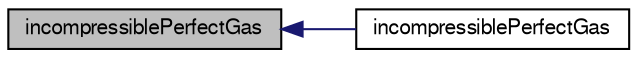 digraph "incompressiblePerfectGas"
{
  bgcolor="transparent";
  edge [fontname="FreeSans",fontsize="10",labelfontname="FreeSans",labelfontsize="10"];
  node [fontname="FreeSans",fontsize="10",shape=record];
  rankdir="LR";
  Node1 [label="incompressiblePerfectGas",height=0.2,width=0.4,color="black", fillcolor="grey75", style="filled", fontcolor="black"];
  Node1 -> Node2 [dir="back",color="midnightblue",fontsize="10",style="solid",fontname="FreeSans"];
  Node2 [label="incompressiblePerfectGas",height=0.2,width=0.4,color="black",URL="$a30250.html#a69187c87ca4dac5fe286652318536091",tooltip="Construct from Istream. "];
}

